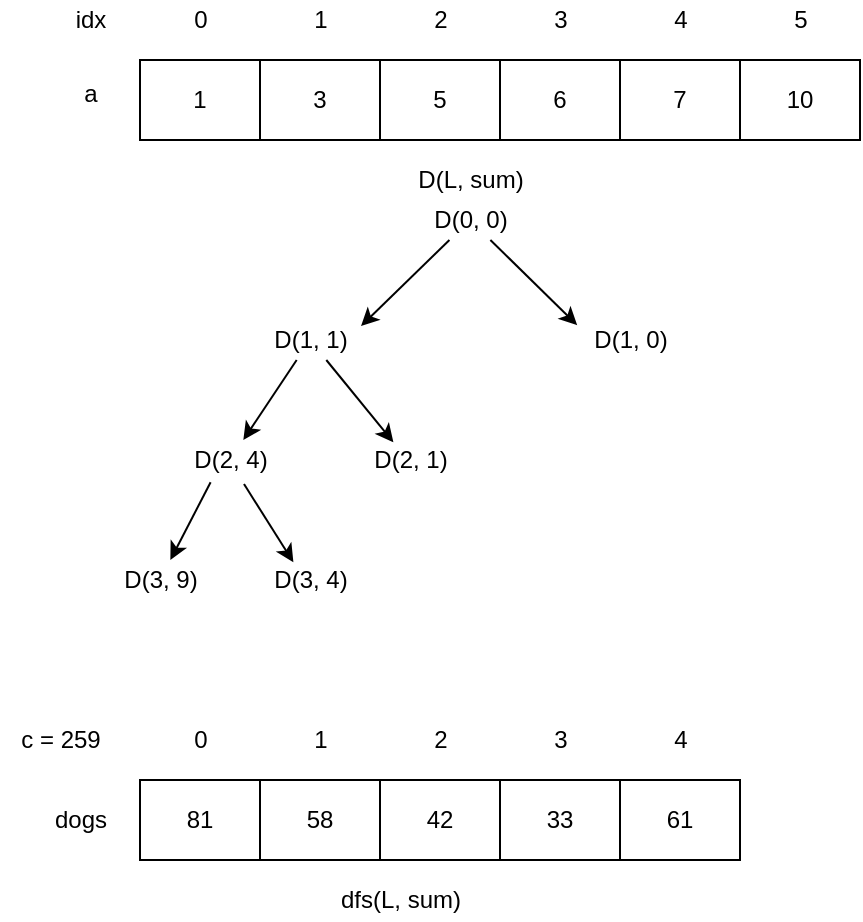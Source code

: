 <mxfile version="14.6.13" type="device"><diagram id="23iRSUPoRavnBvh4doch" name="Page-1"><mxGraphModel dx="679" dy="406" grid="1" gridSize="10" guides="1" tooltips="1" connect="1" arrows="1" fold="1" page="1" pageScale="1" pageWidth="1200" pageHeight="1920" math="0" shadow="0"><root><mxCell id="0"/><mxCell id="1" parent="0"/><mxCell id="U9VI7zgiNDSL0rw0MFfU-7" style="edgeStyle=none;rounded=0;orthogonalLoop=1;jettySize=auto;html=1;entryX=1.01;entryY=0.152;entryDx=0;entryDy=0;entryPerimeter=0;" edge="1" parent="1" source="U9VI7zgiNDSL0rw0MFfU-1" target="U9VI7zgiNDSL0rw0MFfU-3"><mxGeometry relative="1" as="geometry"/></mxCell><mxCell id="U9VI7zgiNDSL0rw0MFfU-8" style="edgeStyle=none;rounded=0;orthogonalLoop=1;jettySize=auto;html=1;entryX=-0.028;entryY=0.129;entryDx=0;entryDy=0;entryPerimeter=0;strokeColor=#000000;" edge="1" parent="1" source="U9VI7zgiNDSL0rw0MFfU-1" target="U9VI7zgiNDSL0rw0MFfU-2"><mxGeometry relative="1" as="geometry"/></mxCell><mxCell id="U9VI7zgiNDSL0rw0MFfU-1" value="D(0, 0)" style="text;html=1;align=center;verticalAlign=middle;resizable=0;points=[];autosize=1;strokeColor=none;" vertex="1" parent="1"><mxGeometry x="470" y="200" width="50" height="20" as="geometry"/></mxCell><mxCell id="U9VI7zgiNDSL0rw0MFfU-2" value="D(1, 0)" style="text;html=1;align=center;verticalAlign=middle;resizable=0;points=[];autosize=1;strokeColor=none;" vertex="1" parent="1"><mxGeometry x="550" y="260" width="50" height="20" as="geometry"/></mxCell><mxCell id="U9VI7zgiNDSL0rw0MFfU-28" style="edgeStyle=none;rounded=0;orthogonalLoop=1;jettySize=auto;html=1;strokeColor=#000000;" edge="1" parent="1" source="U9VI7zgiNDSL0rw0MFfU-3" target="U9VI7zgiNDSL0rw0MFfU-26"><mxGeometry relative="1" as="geometry"/></mxCell><mxCell id="U9VI7zgiNDSL0rw0MFfU-29" style="edgeStyle=none;rounded=0;orthogonalLoop=1;jettySize=auto;html=1;entryX=0.334;entryY=0.057;entryDx=0;entryDy=0;entryPerimeter=0;strokeColor=#000000;" edge="1" parent="1" source="U9VI7zgiNDSL0rw0MFfU-3" target="U9VI7zgiNDSL0rw0MFfU-27"><mxGeometry relative="1" as="geometry"/></mxCell><mxCell id="U9VI7zgiNDSL0rw0MFfU-3" value="D(1, 1)" style="text;html=1;align=center;verticalAlign=middle;resizable=0;points=[];autosize=1;strokeColor=none;" vertex="1" parent="1"><mxGeometry x="390" y="260" width="50" height="20" as="geometry"/></mxCell><mxCell id="U9VI7zgiNDSL0rw0MFfU-9" value="" style="shape=table;html=1;whiteSpace=wrap;startSize=0;container=1;collapsible=0;childLayout=tableLayout;" vertex="1" parent="1"><mxGeometry x="330" y="130" width="360" height="40" as="geometry"/></mxCell><mxCell id="U9VI7zgiNDSL0rw0MFfU-10" value="" style="shape=partialRectangle;html=1;whiteSpace=wrap;collapsible=0;dropTarget=0;pointerEvents=0;fillColor=none;top=0;left=0;bottom=0;right=0;points=[[0,0.5],[1,0.5]];portConstraint=eastwest;" vertex="1" parent="U9VI7zgiNDSL0rw0MFfU-9"><mxGeometry width="360" height="40" as="geometry"/></mxCell><mxCell id="U9VI7zgiNDSL0rw0MFfU-11" value="1" style="shape=partialRectangle;html=1;whiteSpace=wrap;connectable=0;overflow=hidden;fillColor=none;top=0;left=0;bottom=0;right=0;" vertex="1" parent="U9VI7zgiNDSL0rw0MFfU-10"><mxGeometry width="60" height="40" as="geometry"/></mxCell><mxCell id="U9VI7zgiNDSL0rw0MFfU-12" value="3" style="shape=partialRectangle;html=1;whiteSpace=wrap;connectable=0;overflow=hidden;fillColor=none;top=0;left=0;bottom=0;right=0;" vertex="1" parent="U9VI7zgiNDSL0rw0MFfU-10"><mxGeometry x="60" width="60" height="40" as="geometry"/></mxCell><mxCell id="U9VI7zgiNDSL0rw0MFfU-13" value="5" style="shape=partialRectangle;html=1;whiteSpace=wrap;connectable=0;overflow=hidden;fillColor=none;top=0;left=0;bottom=0;right=0;" vertex="1" parent="U9VI7zgiNDSL0rw0MFfU-10"><mxGeometry x="120" width="60" height="40" as="geometry"/></mxCell><mxCell id="U9VI7zgiNDSL0rw0MFfU-14" value="6" style="shape=partialRectangle;html=1;whiteSpace=wrap;connectable=0;overflow=hidden;fillColor=none;top=0;left=0;bottom=0;right=0;" vertex="1" parent="U9VI7zgiNDSL0rw0MFfU-10"><mxGeometry x="180" width="60" height="40" as="geometry"/></mxCell><mxCell id="U9VI7zgiNDSL0rw0MFfU-15" value="7" style="shape=partialRectangle;html=1;whiteSpace=wrap;connectable=0;overflow=hidden;fillColor=none;top=0;left=0;bottom=0;right=0;" vertex="1" parent="U9VI7zgiNDSL0rw0MFfU-10"><mxGeometry x="240" width="60" height="40" as="geometry"/></mxCell><mxCell id="U9VI7zgiNDSL0rw0MFfU-16" value="10" style="shape=partialRectangle;html=1;whiteSpace=wrap;connectable=0;overflow=hidden;fillColor=none;top=0;left=0;bottom=0;right=0;" vertex="1" parent="U9VI7zgiNDSL0rw0MFfU-10"><mxGeometry x="300" width="60" height="40" as="geometry"/></mxCell><mxCell id="U9VI7zgiNDSL0rw0MFfU-17" value="a" style="text;html=1;align=center;verticalAlign=middle;resizable=0;points=[];autosize=1;strokeColor=none;" vertex="1" parent="1"><mxGeometry x="295" y="137" width="20" height="20" as="geometry"/></mxCell><mxCell id="U9VI7zgiNDSL0rw0MFfU-18" value="0" style="text;html=1;align=center;verticalAlign=middle;resizable=0;points=[];autosize=1;strokeColor=none;" vertex="1" parent="1"><mxGeometry x="350" y="100" width="20" height="20" as="geometry"/></mxCell><mxCell id="U9VI7zgiNDSL0rw0MFfU-19" value="1" style="text;html=1;align=center;verticalAlign=middle;resizable=0;points=[];autosize=1;strokeColor=none;" vertex="1" parent="1"><mxGeometry x="410" y="100" width="20" height="20" as="geometry"/></mxCell><mxCell id="U9VI7zgiNDSL0rw0MFfU-20" value="2" style="text;html=1;align=center;verticalAlign=middle;resizable=0;points=[];autosize=1;strokeColor=none;" vertex="1" parent="1"><mxGeometry x="470" y="100" width="20" height="20" as="geometry"/></mxCell><mxCell id="U9VI7zgiNDSL0rw0MFfU-21" value="3" style="text;html=1;align=center;verticalAlign=middle;resizable=0;points=[];autosize=1;strokeColor=none;" vertex="1" parent="1"><mxGeometry x="530" y="100" width="20" height="20" as="geometry"/></mxCell><mxCell id="U9VI7zgiNDSL0rw0MFfU-22" value="4" style="text;html=1;align=center;verticalAlign=middle;resizable=0;points=[];autosize=1;strokeColor=none;" vertex="1" parent="1"><mxGeometry x="590" y="100" width="20" height="20" as="geometry"/></mxCell><mxCell id="U9VI7zgiNDSL0rw0MFfU-23" value="5" style="text;html=1;align=center;verticalAlign=middle;resizable=0;points=[];autosize=1;strokeColor=none;" vertex="1" parent="1"><mxGeometry x="650" y="100" width="20" height="20" as="geometry"/></mxCell><mxCell id="U9VI7zgiNDSL0rw0MFfU-24" value="idx" style="text;html=1;align=center;verticalAlign=middle;resizable=0;points=[];autosize=1;strokeColor=none;" vertex="1" parent="1"><mxGeometry x="290" y="100" width="30" height="20" as="geometry"/></mxCell><mxCell id="U9VI7zgiNDSL0rw0MFfU-25" value="D(L, sum)" style="text;html=1;align=center;verticalAlign=middle;resizable=0;points=[];autosize=1;strokeColor=none;" vertex="1" parent="1"><mxGeometry x="460" y="180" width="70" height="20" as="geometry"/></mxCell><mxCell id="U9VI7zgiNDSL0rw0MFfU-26" value="D(2, 4)" style="text;html=1;align=center;verticalAlign=middle;resizable=0;points=[];autosize=1;strokeColor=none;" vertex="1" parent="1"><mxGeometry x="350" y="320" width="50" height="20" as="geometry"/></mxCell><mxCell id="U9VI7zgiNDSL0rw0MFfU-27" value="D(2, 1)" style="text;html=1;align=center;verticalAlign=middle;resizable=0;points=[];autosize=1;strokeColor=none;" vertex="1" parent="1"><mxGeometry x="440" y="320" width="50" height="20" as="geometry"/></mxCell><mxCell id="U9VI7zgiNDSL0rw0MFfU-41" style="edgeStyle=none;rounded=0;orthogonalLoop=1;jettySize=auto;html=1;strokeColor=#000000;exitX=0.306;exitY=1.057;exitDx=0;exitDy=0;exitPerimeter=0;" edge="1" parent="1" source="U9VI7zgiNDSL0rw0MFfU-26" target="U9VI7zgiNDSL0rw0MFfU-44"><mxGeometry relative="1" as="geometry"><mxPoint x="363.333" y="380" as="sourcePoint"/></mxGeometry></mxCell><mxCell id="U9VI7zgiNDSL0rw0MFfU-42" style="edgeStyle=none;rounded=0;orthogonalLoop=1;jettySize=auto;html=1;entryX=0.334;entryY=0.057;entryDx=0;entryDy=0;entryPerimeter=0;strokeColor=#000000;" edge="1" parent="1" target="U9VI7zgiNDSL0rw0MFfU-45"><mxGeometry relative="1" as="geometry"><mxPoint x="382" y="342" as="sourcePoint"/></mxGeometry></mxCell><mxCell id="U9VI7zgiNDSL0rw0MFfU-44" value="D(3, 9)" style="text;html=1;align=center;verticalAlign=middle;resizable=0;points=[];autosize=1;strokeColor=none;" vertex="1" parent="1"><mxGeometry x="315" y="380" width="50" height="20" as="geometry"/></mxCell><mxCell id="U9VI7zgiNDSL0rw0MFfU-45" value="D(3, 4)" style="text;html=1;align=center;verticalAlign=middle;resizable=0;points=[];autosize=1;strokeColor=none;" vertex="1" parent="1"><mxGeometry x="390" y="380" width="50" height="20" as="geometry"/></mxCell><mxCell id="U9VI7zgiNDSL0rw0MFfU-47" value="" style="shape=table;html=1;whiteSpace=wrap;startSize=0;container=1;collapsible=0;childLayout=tableLayout;" vertex="1" parent="1"><mxGeometry x="330" y="490" width="300" height="40" as="geometry"/></mxCell><mxCell id="U9VI7zgiNDSL0rw0MFfU-48" value="" style="shape=partialRectangle;html=1;whiteSpace=wrap;collapsible=0;dropTarget=0;pointerEvents=0;fillColor=none;top=0;left=0;bottom=0;right=0;points=[[0,0.5],[1,0.5]];portConstraint=eastwest;" vertex="1" parent="U9VI7zgiNDSL0rw0MFfU-47"><mxGeometry width="300" height="40" as="geometry"/></mxCell><mxCell id="U9VI7zgiNDSL0rw0MFfU-49" value="81" style="shape=partialRectangle;html=1;whiteSpace=wrap;connectable=0;overflow=hidden;fillColor=none;top=0;left=0;bottom=0;right=0;" vertex="1" parent="U9VI7zgiNDSL0rw0MFfU-48"><mxGeometry width="60" height="40" as="geometry"/></mxCell><mxCell id="U9VI7zgiNDSL0rw0MFfU-50" value="58&lt;br&gt;" style="shape=partialRectangle;html=1;whiteSpace=wrap;connectable=0;overflow=hidden;fillColor=none;top=0;left=0;bottom=0;right=0;" vertex="1" parent="U9VI7zgiNDSL0rw0MFfU-48"><mxGeometry x="60" width="60" height="40" as="geometry"/></mxCell><mxCell id="U9VI7zgiNDSL0rw0MFfU-51" value="42" style="shape=partialRectangle;html=1;whiteSpace=wrap;connectable=0;overflow=hidden;fillColor=none;top=0;left=0;bottom=0;right=0;" vertex="1" parent="U9VI7zgiNDSL0rw0MFfU-48"><mxGeometry x="120" width="60" height="40" as="geometry"/></mxCell><mxCell id="U9VI7zgiNDSL0rw0MFfU-52" value="33" style="shape=partialRectangle;html=1;whiteSpace=wrap;connectable=0;overflow=hidden;fillColor=none;top=0;left=0;bottom=0;right=0;" vertex="1" parent="U9VI7zgiNDSL0rw0MFfU-48"><mxGeometry x="180" width="60" height="40" as="geometry"/></mxCell><mxCell id="U9VI7zgiNDSL0rw0MFfU-53" value="61" style="shape=partialRectangle;html=1;whiteSpace=wrap;connectable=0;overflow=hidden;fillColor=none;top=0;left=0;bottom=0;right=0;" vertex="1" parent="U9VI7zgiNDSL0rw0MFfU-48"><mxGeometry x="240" width="60" height="40" as="geometry"/></mxCell><mxCell id="U9VI7zgiNDSL0rw0MFfU-54" value="dogs" style="text;html=1;align=center;verticalAlign=middle;resizable=0;points=[];autosize=1;strokeColor=none;" vertex="1" parent="1"><mxGeometry x="280" y="500" width="40" height="20" as="geometry"/></mxCell><mxCell id="U9VI7zgiNDSL0rw0MFfU-60" value="c = 259" style="text;html=1;align=center;verticalAlign=middle;resizable=0;points=[];autosize=1;strokeColor=none;" vertex="1" parent="1"><mxGeometry x="260" y="460" width="60" height="20" as="geometry"/></mxCell><mxCell id="U9VI7zgiNDSL0rw0MFfU-62" value="0" style="text;html=1;align=center;verticalAlign=middle;resizable=0;points=[];autosize=1;strokeColor=none;" vertex="1" parent="1"><mxGeometry x="350" y="460" width="20" height="20" as="geometry"/></mxCell><mxCell id="U9VI7zgiNDSL0rw0MFfU-63" value="1" style="text;html=1;align=center;verticalAlign=middle;resizable=0;points=[];autosize=1;strokeColor=none;" vertex="1" parent="1"><mxGeometry x="410" y="460" width="20" height="20" as="geometry"/></mxCell><mxCell id="U9VI7zgiNDSL0rw0MFfU-64" value="2" style="text;html=1;align=center;verticalAlign=middle;resizable=0;points=[];autosize=1;strokeColor=none;" vertex="1" parent="1"><mxGeometry x="470" y="460" width="20" height="20" as="geometry"/></mxCell><mxCell id="U9VI7zgiNDSL0rw0MFfU-65" value="3" style="text;html=1;align=center;verticalAlign=middle;resizable=0;points=[];autosize=1;strokeColor=none;" vertex="1" parent="1"><mxGeometry x="530" y="460" width="20" height="20" as="geometry"/></mxCell><mxCell id="U9VI7zgiNDSL0rw0MFfU-66" value="4" style="text;html=1;align=center;verticalAlign=middle;resizable=0;points=[];autosize=1;strokeColor=none;" vertex="1" parent="1"><mxGeometry x="590" y="460" width="20" height="20" as="geometry"/></mxCell><mxCell id="U9VI7zgiNDSL0rw0MFfU-68" value="dfs(L, sum)" style="text;html=1;align=center;verticalAlign=middle;resizable=0;points=[];autosize=1;strokeColor=none;" vertex="1" parent="1"><mxGeometry x="420" y="540" width="80" height="20" as="geometry"/></mxCell></root></mxGraphModel></diagram></mxfile>